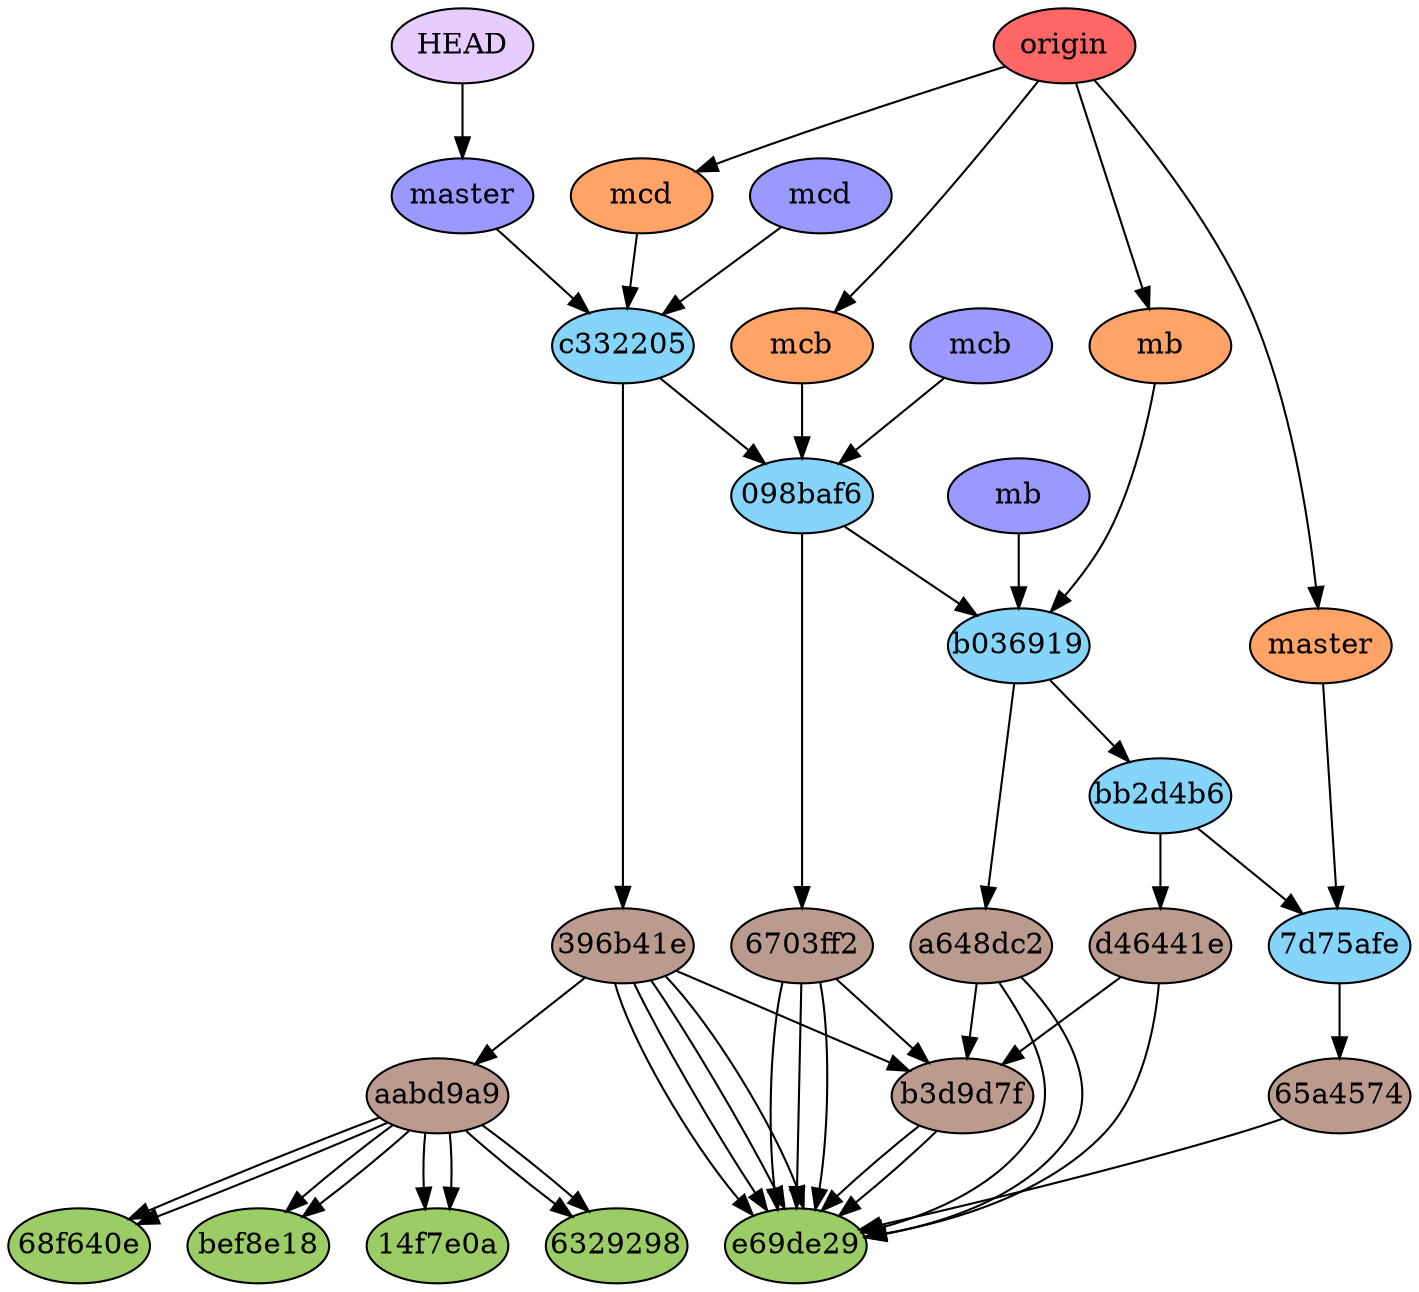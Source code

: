 digraph auto {
	graph [bgcolor=transparent]
	node [fixedsize=true style=filled width=0.95]
	"14f7e0a58f63ce0d1ab0923ea4c4dc3bb1019ed6" [label="14f7e0a" fillcolor="#9ccc66"]
	"6329298349fcfd93da814b2a12bdd98cdb7e159a" [label=6329298 fillcolor="#9ccc66"]
	"68f640e87fe407a5383e9f87519f939debcbe1aa" [label="68f640e" fillcolor="#9ccc66"]
	bef8e18dac971e12f77f2c8437c20f824c5f0b18 [label=bef8e18 fillcolor="#9ccc66"]
	e69de29bb2d1d6434b8b29ae775ad8c2e48c5391 [label=e69de29 fillcolor="#9ccc66"]
	"396b41e609a59b81a996d0e64257373e7443b9ee" [label="396b41e" fillcolor="#bc9b8f"]
	"396b41e609a59b81a996d0e64257373e7443b9ee" -> aabd9a976cdbf7927a831b5ff6936020102ada0e
	"396b41e609a59b81a996d0e64257373e7443b9ee" -> e69de29bb2d1d6434b8b29ae775ad8c2e48c5391
	"396b41e609a59b81a996d0e64257373e7443b9ee" -> e69de29bb2d1d6434b8b29ae775ad8c2e48c5391
	"396b41e609a59b81a996d0e64257373e7443b9ee" -> e69de29bb2d1d6434b8b29ae775ad8c2e48c5391
	"396b41e609a59b81a996d0e64257373e7443b9ee" -> e69de29bb2d1d6434b8b29ae775ad8c2e48c5391
	"396b41e609a59b81a996d0e64257373e7443b9ee" -> b3d9d7f80d3182ae8cab368f47fdb08308aa877f
	"65a457425a679cbe9adf0d2741785d3ceabb44a7" [label="65a4574" fillcolor="#bc9b8f"]
	"65a457425a679cbe9adf0d2741785d3ceabb44a7" -> e69de29bb2d1d6434b8b29ae775ad8c2e48c5391
	"6703ff27f0bfeb0c8e874eebde55dd0c00cd9a8b" [label="6703ff2" fillcolor="#bc9b8f"]
	"6703ff27f0bfeb0c8e874eebde55dd0c00cd9a8b" -> e69de29bb2d1d6434b8b29ae775ad8c2e48c5391
	"6703ff27f0bfeb0c8e874eebde55dd0c00cd9a8b" -> e69de29bb2d1d6434b8b29ae775ad8c2e48c5391
	"6703ff27f0bfeb0c8e874eebde55dd0c00cd9a8b" -> e69de29bb2d1d6434b8b29ae775ad8c2e48c5391
	"6703ff27f0bfeb0c8e874eebde55dd0c00cd9a8b" -> b3d9d7f80d3182ae8cab368f47fdb08308aa877f
	a648dc2d0838bdf3885c4c48f927aacf4ab47041 [label=a648dc2 fillcolor="#bc9b8f"]
	a648dc2d0838bdf3885c4c48f927aacf4ab47041 -> e69de29bb2d1d6434b8b29ae775ad8c2e48c5391
	a648dc2d0838bdf3885c4c48f927aacf4ab47041 -> e69de29bb2d1d6434b8b29ae775ad8c2e48c5391
	a648dc2d0838bdf3885c4c48f927aacf4ab47041 -> b3d9d7f80d3182ae8cab368f47fdb08308aa877f
	aabd9a976cdbf7927a831b5ff6936020102ada0e [label=aabd9a9 fillcolor="#bc9b8f"]
	aabd9a976cdbf7927a831b5ff6936020102ada0e -> bef8e18dac971e12f77f2c8437c20f824c5f0b18
	aabd9a976cdbf7927a831b5ff6936020102ada0e -> "6329298349fcfd93da814b2a12bdd98cdb7e159a"
	aabd9a976cdbf7927a831b5ff6936020102ada0e -> bef8e18dac971e12f77f2c8437c20f824c5f0b18
	aabd9a976cdbf7927a831b5ff6936020102ada0e -> "6329298349fcfd93da814b2a12bdd98cdb7e159a"
	aabd9a976cdbf7927a831b5ff6936020102ada0e -> "14f7e0a58f63ce0d1ab0923ea4c4dc3bb1019ed6"
	aabd9a976cdbf7927a831b5ff6936020102ada0e -> "68f640e87fe407a5383e9f87519f939debcbe1aa"
	aabd9a976cdbf7927a831b5ff6936020102ada0e -> "14f7e0a58f63ce0d1ab0923ea4c4dc3bb1019ed6"
	aabd9a976cdbf7927a831b5ff6936020102ada0e -> "68f640e87fe407a5383e9f87519f939debcbe1aa"
	b3d9d7f80d3182ae8cab368f47fdb08308aa877f [label=b3d9d7f fillcolor="#bc9b8f"]
	b3d9d7f80d3182ae8cab368f47fdb08308aa877f -> e69de29bb2d1d6434b8b29ae775ad8c2e48c5391
	b3d9d7f80d3182ae8cab368f47fdb08308aa877f -> e69de29bb2d1d6434b8b29ae775ad8c2e48c5391
	d46441e0dbd4645990091acc96faa35cc08967fb [label=d46441e fillcolor="#bc9b8f"]
	d46441e0dbd4645990091acc96faa35cc08967fb -> e69de29bb2d1d6434b8b29ae775ad8c2e48c5391
	d46441e0dbd4645990091acc96faa35cc08967fb -> b3d9d7f80d3182ae8cab368f47fdb08308aa877f
	"098baf659b39a094845a71e16165f236b978ff7d" [label="098baf6" fillcolor="#85d5fa"]
	"098baf659b39a094845a71e16165f236b978ff7d" -> "6703ff27f0bfeb0c8e874eebde55dd0c00cd9a8b"
	"098baf659b39a094845a71e16165f236b978ff7d" -> b0369190bef620ef2b3c8a3bb78cf9c22ed632cb
	"7d75afe690d5dba9ca8c4fcd5492ce3ccd984a20" [label="7d75afe" fillcolor="#85d5fa"]
	"7d75afe690d5dba9ca8c4fcd5492ce3ccd984a20" -> "65a457425a679cbe9adf0d2741785d3ceabb44a7"
	b0369190bef620ef2b3c8a3bb78cf9c22ed632cb [label=b036919 fillcolor="#85d5fa"]
	b0369190bef620ef2b3c8a3bb78cf9c22ed632cb -> a648dc2d0838bdf3885c4c48f927aacf4ab47041
	b0369190bef620ef2b3c8a3bb78cf9c22ed632cb -> bb2d4b614e6a6f27c69bd5c3c2ce369729577584
	bb2d4b614e6a6f27c69bd5c3c2ce369729577584 [label=bb2d4b6 fillcolor="#85d5fa"]
	bb2d4b614e6a6f27c69bd5c3c2ce369729577584 -> d46441e0dbd4645990091acc96faa35cc08967fb
	bb2d4b614e6a6f27c69bd5c3c2ce369729577584 -> "7d75afe690d5dba9ca8c4fcd5492ce3ccd984a20"
	c33220541c8ca29a849df62050be126f96b71b95 [label=c332205 fillcolor="#85d5fa"]
	c33220541c8ca29a849df62050be126f96b71b95 -> "396b41e609a59b81a996d0e64257373e7443b9ee"
	c33220541c8ca29a849df62050be126f96b71b95 -> "098baf659b39a094845a71e16165f236b978ff7d"
	master [label=master fillcolor="#9999ff"]
	master -> c33220541c8ca29a849df62050be126f96b71b95
	mb [label=mb fillcolor="#9999ff"]
	mb -> b0369190bef620ef2b3c8a3bb78cf9c22ed632cb
	mcb [label=mcb fillcolor="#9999ff"]
	mcb -> "098baf659b39a094845a71e16165f236b978ff7d"
	mcd [label=mcd fillcolor="#9999ff"]
	mcd -> c33220541c8ca29a849df62050be126f96b71b95
	HEAD [label=HEAD fillcolor="#e6ccff"]
	HEAD -> master
	"origin/master" [label=master fillcolor="#ffa366"]
	"origin/master" -> "7d75afe690d5dba9ca8c4fcd5492ce3ccd984a20"
	"origin/mb" [label=mb fillcolor="#ffa366"]
	"origin/mb" -> b0369190bef620ef2b3c8a3bb78cf9c22ed632cb
	"origin/mcb" [label=mcb fillcolor="#ffa366"]
	"origin/mcb" -> "098baf659b39a094845a71e16165f236b978ff7d"
	"origin/mcd" [label=mcd fillcolor="#ffa366"]
	"origin/mcd" -> c33220541c8ca29a849df62050be126f96b71b95
	origin [label=origin fillcolor="#ff6666"]
	origin -> "origin/master"
	origin -> "origin/mb"
	origin -> "origin/mcb"
	origin -> "origin/mcd"
}
